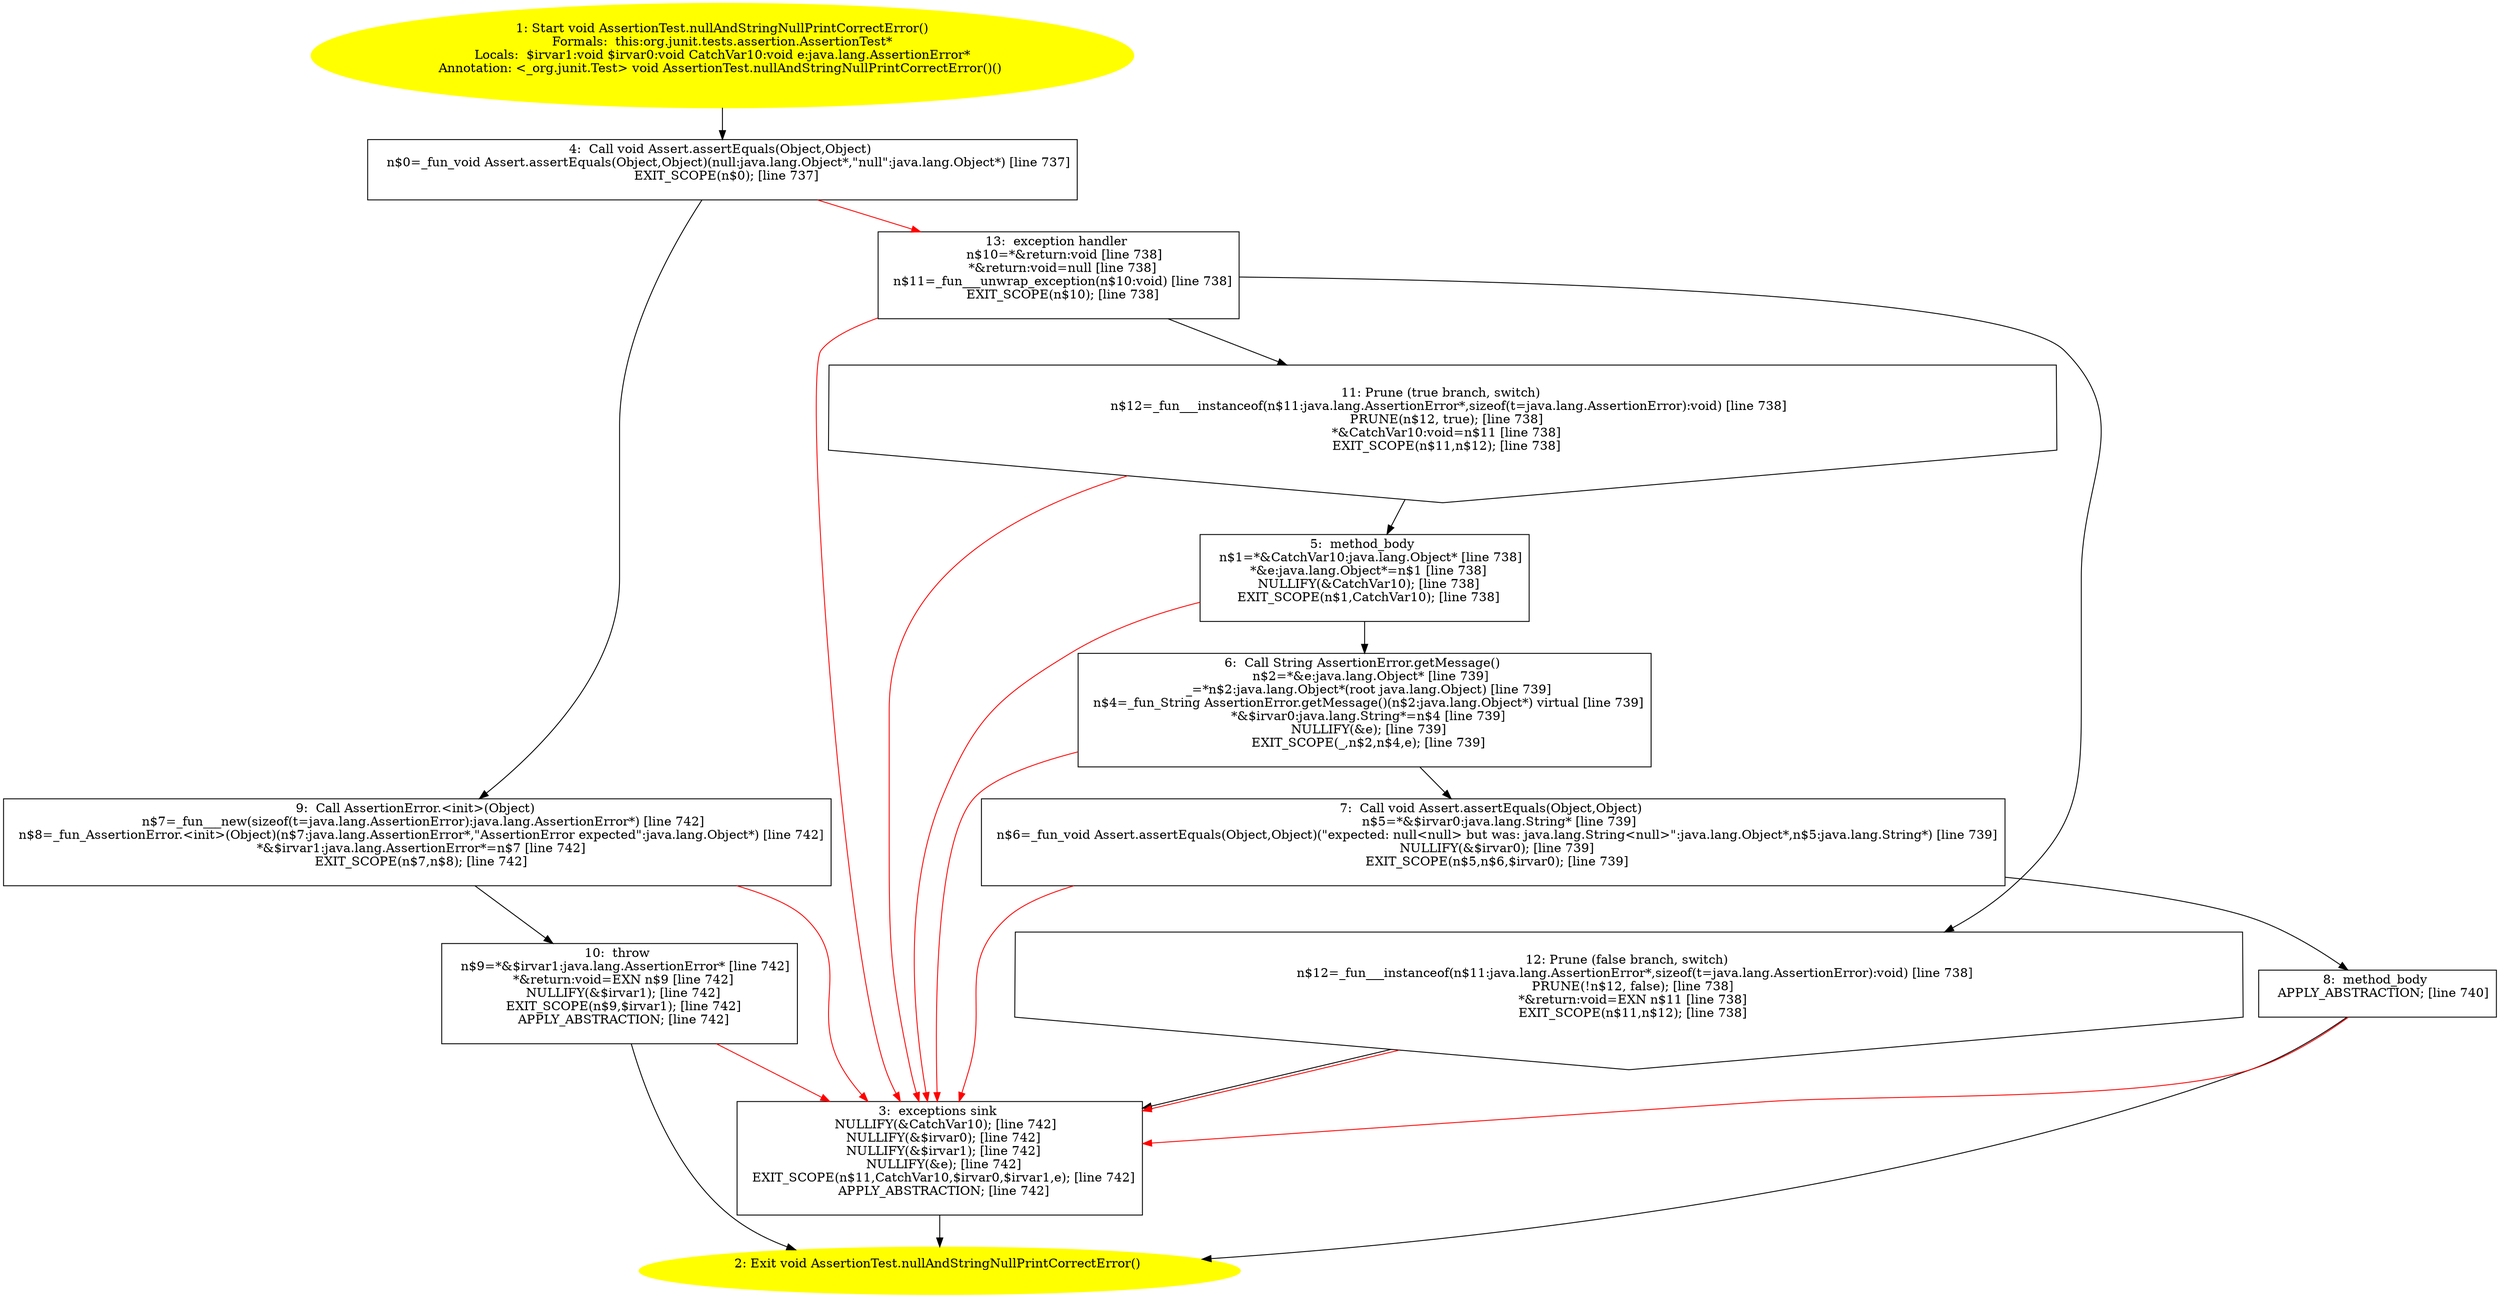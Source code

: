 /* @generated */
digraph cfg {
"org.junit.tests.assertion.AssertionTest.nullAndStringNullPrintCorrectError():void.3afa689778e0a7a86a5ad09f1b1740ed_1" [label="1: Start void AssertionTest.nullAndStringNullPrintCorrectError()\nFormals:  this:org.junit.tests.assertion.AssertionTest*\nLocals:  $irvar1:void $irvar0:void CatchVar10:void e:java.lang.AssertionError*\nAnnotation: <_org.junit.Test> void AssertionTest.nullAndStringNullPrintCorrectError()() \n  " color=yellow style=filled]
	

	 "org.junit.tests.assertion.AssertionTest.nullAndStringNullPrintCorrectError():void.3afa689778e0a7a86a5ad09f1b1740ed_1" -> "org.junit.tests.assertion.AssertionTest.nullAndStringNullPrintCorrectError():void.3afa689778e0a7a86a5ad09f1b1740ed_4" ;
"org.junit.tests.assertion.AssertionTest.nullAndStringNullPrintCorrectError():void.3afa689778e0a7a86a5ad09f1b1740ed_2" [label="2: Exit void AssertionTest.nullAndStringNullPrintCorrectError() \n  " color=yellow style=filled]
	

"org.junit.tests.assertion.AssertionTest.nullAndStringNullPrintCorrectError():void.3afa689778e0a7a86a5ad09f1b1740ed_3" [label="3:  exceptions sink \n   NULLIFY(&CatchVar10); [line 742]\n  NULLIFY(&$irvar0); [line 742]\n  NULLIFY(&$irvar1); [line 742]\n  NULLIFY(&e); [line 742]\n  EXIT_SCOPE(n$11,CatchVar10,$irvar0,$irvar1,e); [line 742]\n  APPLY_ABSTRACTION; [line 742]\n " shape="box"]
	

	 "org.junit.tests.assertion.AssertionTest.nullAndStringNullPrintCorrectError():void.3afa689778e0a7a86a5ad09f1b1740ed_3" -> "org.junit.tests.assertion.AssertionTest.nullAndStringNullPrintCorrectError():void.3afa689778e0a7a86a5ad09f1b1740ed_2" ;
"org.junit.tests.assertion.AssertionTest.nullAndStringNullPrintCorrectError():void.3afa689778e0a7a86a5ad09f1b1740ed_4" [label="4:  Call void Assert.assertEquals(Object,Object) \n   n$0=_fun_void Assert.assertEquals(Object,Object)(null:java.lang.Object*,\"null\":java.lang.Object*) [line 737]\n  EXIT_SCOPE(n$0); [line 737]\n " shape="box"]
	

	 "org.junit.tests.assertion.AssertionTest.nullAndStringNullPrintCorrectError():void.3afa689778e0a7a86a5ad09f1b1740ed_4" -> "org.junit.tests.assertion.AssertionTest.nullAndStringNullPrintCorrectError():void.3afa689778e0a7a86a5ad09f1b1740ed_9" ;
	 "org.junit.tests.assertion.AssertionTest.nullAndStringNullPrintCorrectError():void.3afa689778e0a7a86a5ad09f1b1740ed_4" -> "org.junit.tests.assertion.AssertionTest.nullAndStringNullPrintCorrectError():void.3afa689778e0a7a86a5ad09f1b1740ed_13" [color="red" ];
"org.junit.tests.assertion.AssertionTest.nullAndStringNullPrintCorrectError():void.3afa689778e0a7a86a5ad09f1b1740ed_5" [label="5:  method_body \n   n$1=*&CatchVar10:java.lang.Object* [line 738]\n  *&e:java.lang.Object*=n$1 [line 738]\n  NULLIFY(&CatchVar10); [line 738]\n  EXIT_SCOPE(n$1,CatchVar10); [line 738]\n " shape="box"]
	

	 "org.junit.tests.assertion.AssertionTest.nullAndStringNullPrintCorrectError():void.3afa689778e0a7a86a5ad09f1b1740ed_5" -> "org.junit.tests.assertion.AssertionTest.nullAndStringNullPrintCorrectError():void.3afa689778e0a7a86a5ad09f1b1740ed_6" ;
	 "org.junit.tests.assertion.AssertionTest.nullAndStringNullPrintCorrectError():void.3afa689778e0a7a86a5ad09f1b1740ed_5" -> "org.junit.tests.assertion.AssertionTest.nullAndStringNullPrintCorrectError():void.3afa689778e0a7a86a5ad09f1b1740ed_3" [color="red" ];
"org.junit.tests.assertion.AssertionTest.nullAndStringNullPrintCorrectError():void.3afa689778e0a7a86a5ad09f1b1740ed_6" [label="6:  Call String AssertionError.getMessage() \n   n$2=*&e:java.lang.Object* [line 739]\n  _=*n$2:java.lang.Object*(root java.lang.Object) [line 739]\n  n$4=_fun_String AssertionError.getMessage()(n$2:java.lang.Object*) virtual [line 739]\n  *&$irvar0:java.lang.String*=n$4 [line 739]\n  NULLIFY(&e); [line 739]\n  EXIT_SCOPE(_,n$2,n$4,e); [line 739]\n " shape="box"]
	

	 "org.junit.tests.assertion.AssertionTest.nullAndStringNullPrintCorrectError():void.3afa689778e0a7a86a5ad09f1b1740ed_6" -> "org.junit.tests.assertion.AssertionTest.nullAndStringNullPrintCorrectError():void.3afa689778e0a7a86a5ad09f1b1740ed_7" ;
	 "org.junit.tests.assertion.AssertionTest.nullAndStringNullPrintCorrectError():void.3afa689778e0a7a86a5ad09f1b1740ed_6" -> "org.junit.tests.assertion.AssertionTest.nullAndStringNullPrintCorrectError():void.3afa689778e0a7a86a5ad09f1b1740ed_3" [color="red" ];
"org.junit.tests.assertion.AssertionTest.nullAndStringNullPrintCorrectError():void.3afa689778e0a7a86a5ad09f1b1740ed_7" [label="7:  Call void Assert.assertEquals(Object,Object) \n   n$5=*&$irvar0:java.lang.String* [line 739]\n  n$6=_fun_void Assert.assertEquals(Object,Object)(\"expected: null<null> but was: java.lang.String<null>\":java.lang.Object*,n$5:java.lang.String*) [line 739]\n  NULLIFY(&$irvar0); [line 739]\n  EXIT_SCOPE(n$5,n$6,$irvar0); [line 739]\n " shape="box"]
	

	 "org.junit.tests.assertion.AssertionTest.nullAndStringNullPrintCorrectError():void.3afa689778e0a7a86a5ad09f1b1740ed_7" -> "org.junit.tests.assertion.AssertionTest.nullAndStringNullPrintCorrectError():void.3afa689778e0a7a86a5ad09f1b1740ed_8" ;
	 "org.junit.tests.assertion.AssertionTest.nullAndStringNullPrintCorrectError():void.3afa689778e0a7a86a5ad09f1b1740ed_7" -> "org.junit.tests.assertion.AssertionTest.nullAndStringNullPrintCorrectError():void.3afa689778e0a7a86a5ad09f1b1740ed_3" [color="red" ];
"org.junit.tests.assertion.AssertionTest.nullAndStringNullPrintCorrectError():void.3afa689778e0a7a86a5ad09f1b1740ed_8" [label="8:  method_body \n   APPLY_ABSTRACTION; [line 740]\n " shape="box"]
	

	 "org.junit.tests.assertion.AssertionTest.nullAndStringNullPrintCorrectError():void.3afa689778e0a7a86a5ad09f1b1740ed_8" -> "org.junit.tests.assertion.AssertionTest.nullAndStringNullPrintCorrectError():void.3afa689778e0a7a86a5ad09f1b1740ed_2" ;
	 "org.junit.tests.assertion.AssertionTest.nullAndStringNullPrintCorrectError():void.3afa689778e0a7a86a5ad09f1b1740ed_8" -> "org.junit.tests.assertion.AssertionTest.nullAndStringNullPrintCorrectError():void.3afa689778e0a7a86a5ad09f1b1740ed_3" [color="red" ];
"org.junit.tests.assertion.AssertionTest.nullAndStringNullPrintCorrectError():void.3afa689778e0a7a86a5ad09f1b1740ed_9" [label="9:  Call AssertionError.<init>(Object) \n   n$7=_fun___new(sizeof(t=java.lang.AssertionError):java.lang.AssertionError*) [line 742]\n  n$8=_fun_AssertionError.<init>(Object)(n$7:java.lang.AssertionError*,\"AssertionError expected\":java.lang.Object*) [line 742]\n  *&$irvar1:java.lang.AssertionError*=n$7 [line 742]\n  EXIT_SCOPE(n$7,n$8); [line 742]\n " shape="box"]
	

	 "org.junit.tests.assertion.AssertionTest.nullAndStringNullPrintCorrectError():void.3afa689778e0a7a86a5ad09f1b1740ed_9" -> "org.junit.tests.assertion.AssertionTest.nullAndStringNullPrintCorrectError():void.3afa689778e0a7a86a5ad09f1b1740ed_10" ;
	 "org.junit.tests.assertion.AssertionTest.nullAndStringNullPrintCorrectError():void.3afa689778e0a7a86a5ad09f1b1740ed_9" -> "org.junit.tests.assertion.AssertionTest.nullAndStringNullPrintCorrectError():void.3afa689778e0a7a86a5ad09f1b1740ed_3" [color="red" ];
"org.junit.tests.assertion.AssertionTest.nullAndStringNullPrintCorrectError():void.3afa689778e0a7a86a5ad09f1b1740ed_10" [label="10:  throw \n   n$9=*&$irvar1:java.lang.AssertionError* [line 742]\n  *&return:void=EXN n$9 [line 742]\n  NULLIFY(&$irvar1); [line 742]\n  EXIT_SCOPE(n$9,$irvar1); [line 742]\n  APPLY_ABSTRACTION; [line 742]\n " shape="box"]
	

	 "org.junit.tests.assertion.AssertionTest.nullAndStringNullPrintCorrectError():void.3afa689778e0a7a86a5ad09f1b1740ed_10" -> "org.junit.tests.assertion.AssertionTest.nullAndStringNullPrintCorrectError():void.3afa689778e0a7a86a5ad09f1b1740ed_2" ;
	 "org.junit.tests.assertion.AssertionTest.nullAndStringNullPrintCorrectError():void.3afa689778e0a7a86a5ad09f1b1740ed_10" -> "org.junit.tests.assertion.AssertionTest.nullAndStringNullPrintCorrectError():void.3afa689778e0a7a86a5ad09f1b1740ed_3" [color="red" ];
"org.junit.tests.assertion.AssertionTest.nullAndStringNullPrintCorrectError():void.3afa689778e0a7a86a5ad09f1b1740ed_11" [label="11: Prune (true branch, switch) \n   n$12=_fun___instanceof(n$11:java.lang.AssertionError*,sizeof(t=java.lang.AssertionError):void) [line 738]\n  PRUNE(n$12, true); [line 738]\n  *&CatchVar10:void=n$11 [line 738]\n  EXIT_SCOPE(n$11,n$12); [line 738]\n " shape="invhouse"]
	

	 "org.junit.tests.assertion.AssertionTest.nullAndStringNullPrintCorrectError():void.3afa689778e0a7a86a5ad09f1b1740ed_11" -> "org.junit.tests.assertion.AssertionTest.nullAndStringNullPrintCorrectError():void.3afa689778e0a7a86a5ad09f1b1740ed_5" ;
	 "org.junit.tests.assertion.AssertionTest.nullAndStringNullPrintCorrectError():void.3afa689778e0a7a86a5ad09f1b1740ed_11" -> "org.junit.tests.assertion.AssertionTest.nullAndStringNullPrintCorrectError():void.3afa689778e0a7a86a5ad09f1b1740ed_3" [color="red" ];
"org.junit.tests.assertion.AssertionTest.nullAndStringNullPrintCorrectError():void.3afa689778e0a7a86a5ad09f1b1740ed_12" [label="12: Prune (false branch, switch) \n   n$12=_fun___instanceof(n$11:java.lang.AssertionError*,sizeof(t=java.lang.AssertionError):void) [line 738]\n  PRUNE(!n$12, false); [line 738]\n  *&return:void=EXN n$11 [line 738]\n  EXIT_SCOPE(n$11,n$12); [line 738]\n " shape="invhouse"]
	

	 "org.junit.tests.assertion.AssertionTest.nullAndStringNullPrintCorrectError():void.3afa689778e0a7a86a5ad09f1b1740ed_12" -> "org.junit.tests.assertion.AssertionTest.nullAndStringNullPrintCorrectError():void.3afa689778e0a7a86a5ad09f1b1740ed_3" ;
	 "org.junit.tests.assertion.AssertionTest.nullAndStringNullPrintCorrectError():void.3afa689778e0a7a86a5ad09f1b1740ed_12" -> "org.junit.tests.assertion.AssertionTest.nullAndStringNullPrintCorrectError():void.3afa689778e0a7a86a5ad09f1b1740ed_3" [color="red" ];
"org.junit.tests.assertion.AssertionTest.nullAndStringNullPrintCorrectError():void.3afa689778e0a7a86a5ad09f1b1740ed_13" [label="13:  exception handler \n   n$10=*&return:void [line 738]\n  *&return:void=null [line 738]\n  n$11=_fun___unwrap_exception(n$10:void) [line 738]\n  EXIT_SCOPE(n$10); [line 738]\n " shape="box"]
	

	 "org.junit.tests.assertion.AssertionTest.nullAndStringNullPrintCorrectError():void.3afa689778e0a7a86a5ad09f1b1740ed_13" -> "org.junit.tests.assertion.AssertionTest.nullAndStringNullPrintCorrectError():void.3afa689778e0a7a86a5ad09f1b1740ed_11" ;
	 "org.junit.tests.assertion.AssertionTest.nullAndStringNullPrintCorrectError():void.3afa689778e0a7a86a5ad09f1b1740ed_13" -> "org.junit.tests.assertion.AssertionTest.nullAndStringNullPrintCorrectError():void.3afa689778e0a7a86a5ad09f1b1740ed_12" ;
	 "org.junit.tests.assertion.AssertionTest.nullAndStringNullPrintCorrectError():void.3afa689778e0a7a86a5ad09f1b1740ed_13" -> "org.junit.tests.assertion.AssertionTest.nullAndStringNullPrintCorrectError():void.3afa689778e0a7a86a5ad09f1b1740ed_3" [color="red" ];
}
